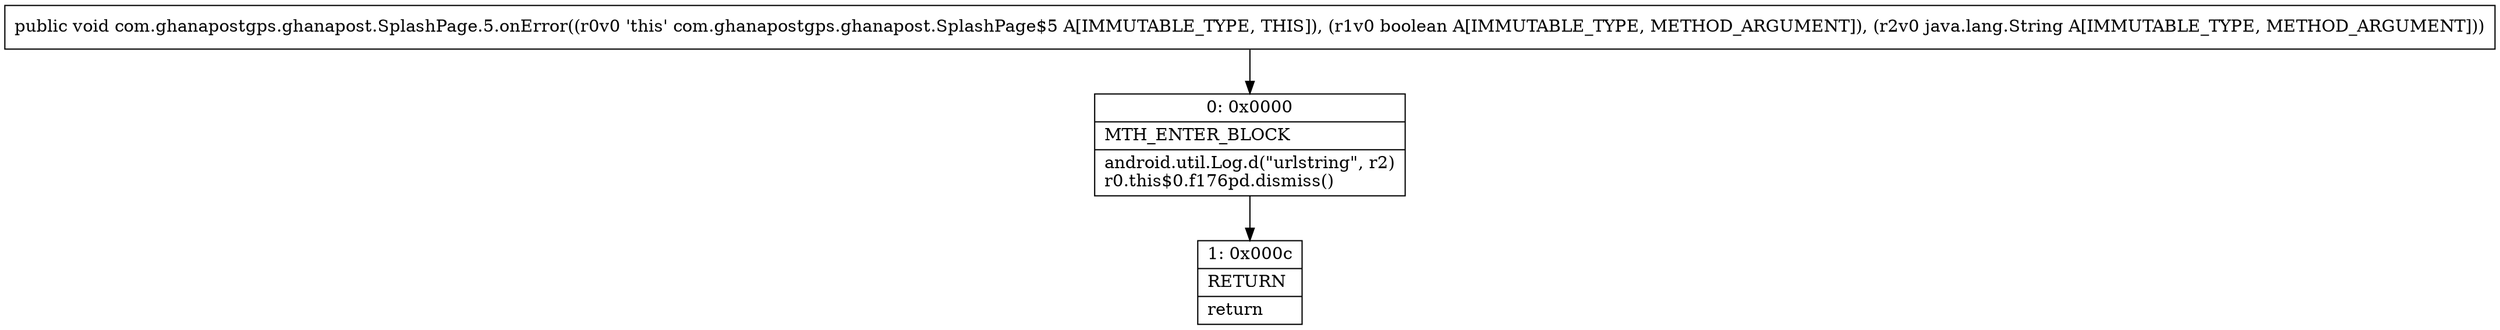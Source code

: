 digraph "CFG forcom.ghanapostgps.ghanapost.SplashPage.5.onError(ZLjava\/lang\/String;)V" {
Node_0 [shape=record,label="{0\:\ 0x0000|MTH_ENTER_BLOCK\l|android.util.Log.d(\"urlstring\", r2)\lr0.this$0.f176pd.dismiss()\l}"];
Node_1 [shape=record,label="{1\:\ 0x000c|RETURN\l|return\l}"];
MethodNode[shape=record,label="{public void com.ghanapostgps.ghanapost.SplashPage.5.onError((r0v0 'this' com.ghanapostgps.ghanapost.SplashPage$5 A[IMMUTABLE_TYPE, THIS]), (r1v0 boolean A[IMMUTABLE_TYPE, METHOD_ARGUMENT]), (r2v0 java.lang.String A[IMMUTABLE_TYPE, METHOD_ARGUMENT])) }"];
MethodNode -> Node_0;
Node_0 -> Node_1;
}

